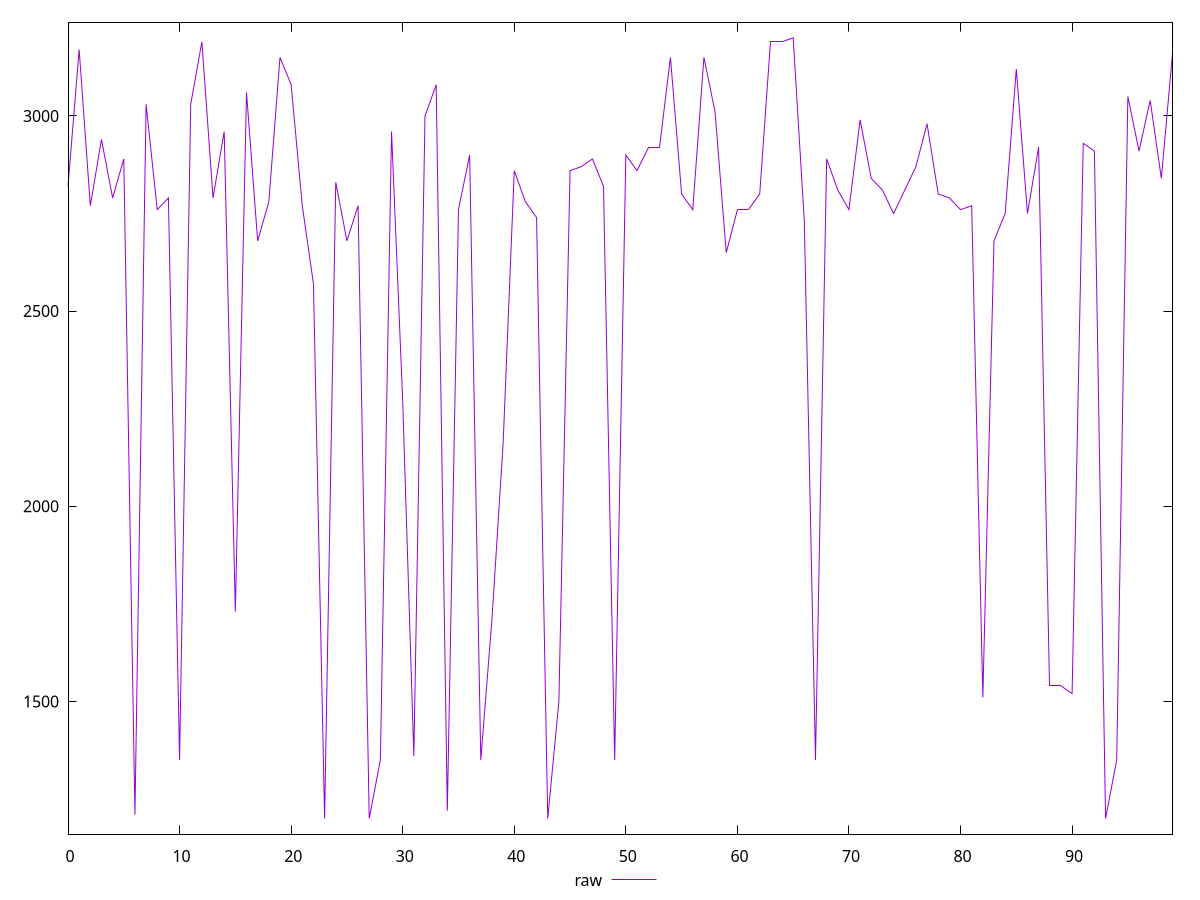 reset

$raw <<EOF
0 2820
1 3170
2 2770
3 2940
4 2790
5 2890
6 1210
7 3030
8 2760
9 2790
10 1350
11 3030
12 3190
13 2790
14 2960
15 1730
16 3060
17 2680
18 2780
19 3150
20 3080
21 2770
22 2570
23 1200
24 2830
25 2680
26 2770
27 1200
28 1350
29 2960
30 2270
31 1360
32 3000
33 3080
34 1220
35 2760
36 2900
37 1350
38 1710
39 2160
40 2860
41 2780
42 2740
43 1200
44 1500
45 2860
46 2870
47 2890
48 2820
49 1350
50 2900
51 2860
52 2920
53 2920
54 3150
55 2800
56 2760
57 3150
58 3010
59 2650
60 2760
61 2760
62 2800
63 3190
64 3190
65 3200
66 2730
67 1350
68 2890
69 2810
70 2760
71 2990
72 2840
73 2810
74 2750
75 2810
76 2870
77 2980
78 2800
79 2790
80 2760
81 2770
82 1510
83 2680
84 2750
85 3120
86 2750
87 2920
88 1540
89 1540
90 1520
91 2930
92 2910
93 1200
94 1350
95 3050
96 2910
97 3040
98 2840
99 3160
EOF

set key outside below
set xrange [0:99]
set yrange [1160:3240]
set trange [1160:3240]
set terminal svg size 640, 500 enhanced background rgb 'white'
set output "report_00015_2021-02-09T16-11-33.973Z/uses-text-compression/samples/pages+cached+noadtech+nomedia/raw/values.svg"

plot $raw title "raw" with line

reset
